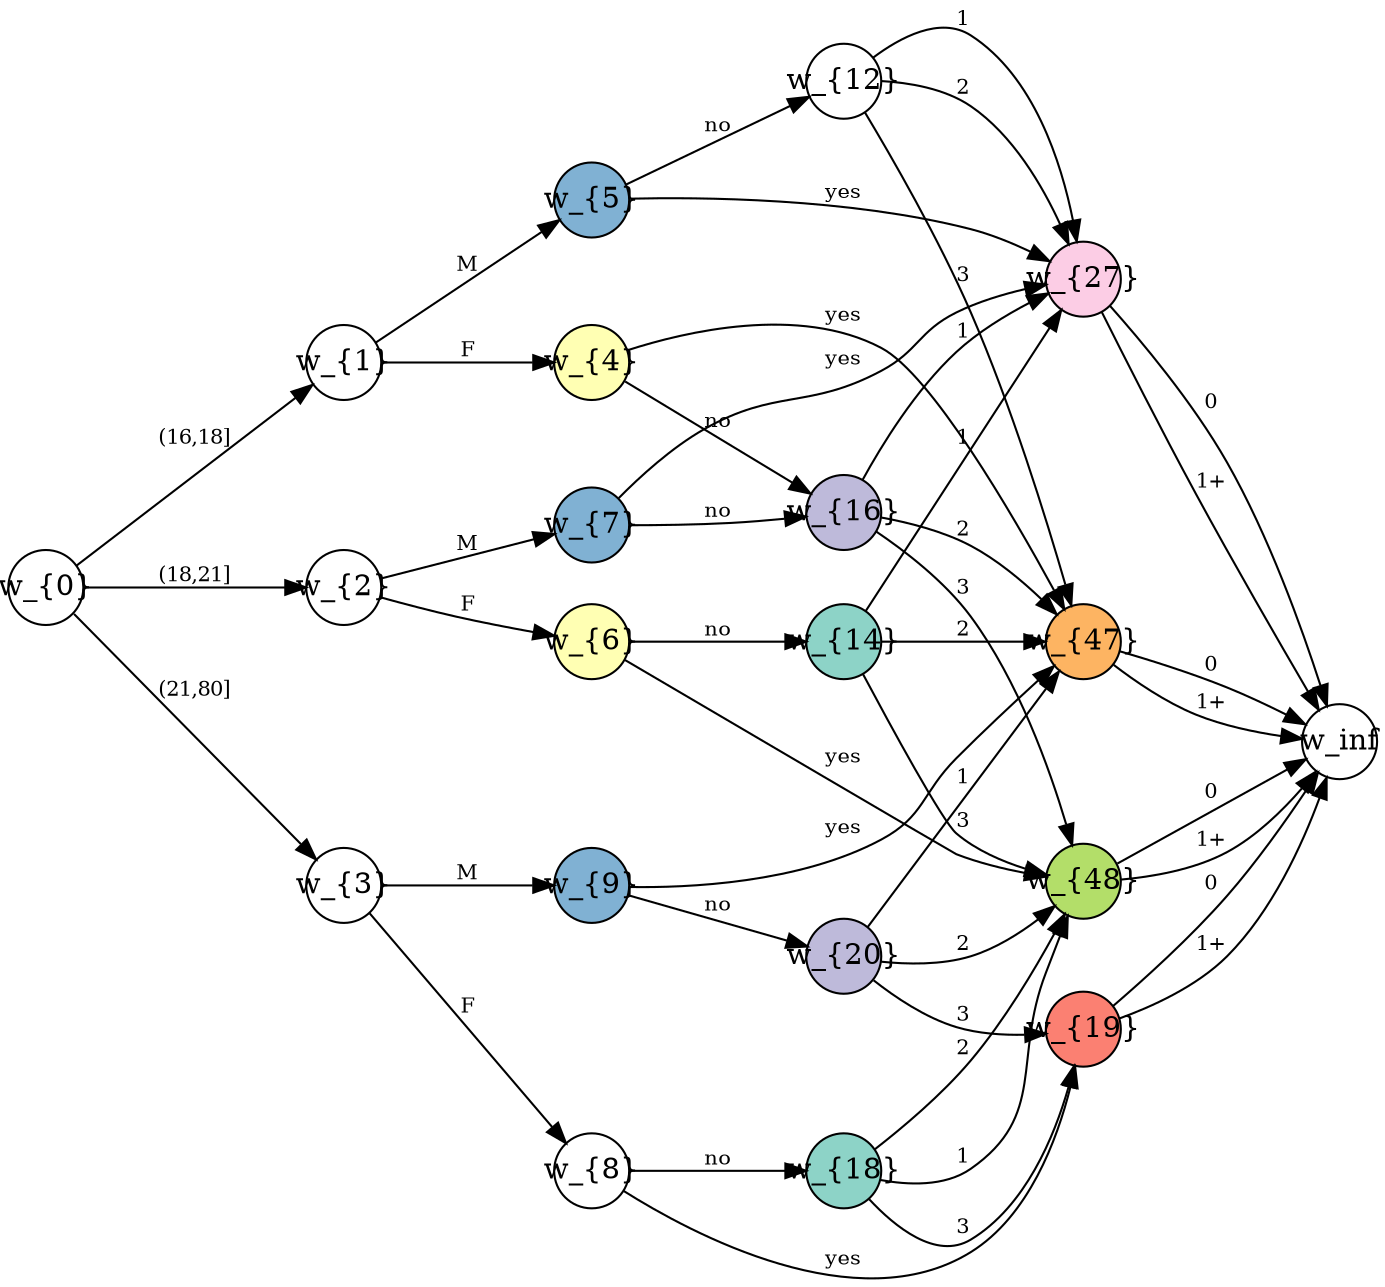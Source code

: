 digraph G {
rankdir=LR;
ranksep=1;
size=11.7;
"w_{0}" -> "w_{1}"  [color=black, fontsize="10.0", label="(16,18]", labelfontcolor="#009933"];
"w_{0}" -> "w_{2}"  [color=black, fontsize="10.0", label="(18,21]", labelfontcolor="#009933"];
"w_{0}" -> "w_{3}"  [color=black, fontsize="10.0", label="(21,80]", labelfontcolor="#009933"];
"w_{1}" -> "w_{4}"  [color=black, fontsize="10.0", label=F, labelfontcolor="#009933"];
"w_{1}" -> "w_{5}"  [color=black, fontsize="10.0", label=M, labelfontcolor="#009933"];
"w_{2}" -> "w_{6}"  [color=black, fontsize="10.0", label=F, labelfontcolor="#009933"];
"w_{2}" -> "w_{7}"  [color=black, fontsize="10.0", label=M, labelfontcolor="#009933"];
"w_{3}" -> "w_{8}"  [color=black, fontsize="10.0", label=F, labelfontcolor="#009933"];
"w_{3}" -> "w_{9}"  [color=black, fontsize="10.0", label=M, labelfontcolor="#009933"];
"w_{4}" -> "w_{16}"  [color=black, fontsize="10.0", label=no, labelfontcolor="#009933"];
"w_{4}" -> "w_{47}"  [color=black, fontsize="10.0", label=yes, labelfontcolor="#009933"];
"w_{5}" -> "w_{12}"  [color=black, fontsize="10.0", label=no, labelfontcolor="#009933"];
"w_{5}" -> "w_{27}"  [color=black, fontsize="10.0", label=yes, labelfontcolor="#009933"];
"w_{6}" -> "w_{14}"  [color=black, fontsize="10.0", label=no, labelfontcolor="#009933"];
"w_{6}" -> "w_{48}"  [color=black, fontsize="10.0", label=yes, labelfontcolor="#009933"];
"w_{7}" -> "w_{16}"  [color=black, fontsize="10.0", label=no, labelfontcolor="#009933"];
"w_{7}" -> "w_{27}"  [color=black, fontsize="10.0", label=yes, labelfontcolor="#009933"];
"w_{8}" -> "w_{18}"  [color=black, fontsize="10.0", label=no, labelfontcolor="#009933"];
"w_{8}" -> "w_{19}"  [color=black, fontsize="10.0", label=yes, labelfontcolor="#009933"];
"w_{9}" -> "w_{20}"  [color=black, fontsize="10.0", label=no, labelfontcolor="#009933"];
"w_{9}" -> "w_{47}"  [color=black, fontsize="10.0", label=yes, labelfontcolor="#009933"];
"w_{12}" -> "w_{27}"  [color=black, fontsize="10.0", label=1, labelfontcolor="#009933"];
"w_{12}" -> "w_{27}"  [color=black, fontsize="10.0", label=2, labelfontcolor="#009933"];
"w_{12}" -> "w_{47}"  [color=black, fontsize="10.0", label=3, labelfontcolor="#009933"];
"w_{14}" -> "w_{27}"  [color=black, fontsize="10.0", label=1, labelfontcolor="#009933"];
"w_{14}" -> "w_{47}"  [color=black, fontsize="10.0", label=2, labelfontcolor="#009933"];
"w_{14}" -> "w_{48}"  [color=black, fontsize="10.0", label=3, labelfontcolor="#009933"];
"w_{16}" -> "w_{27}"  [color=black, fontsize="10.0", label=1, labelfontcolor="#009933"];
"w_{16}" -> "w_{47}"  [color=black, fontsize="10.0", label=2, labelfontcolor="#009933"];
"w_{16}" -> "w_{48}"  [color=black, fontsize="10.0", label=3, labelfontcolor="#009933"];
"w_{18}" -> "w_{48}"  [color=black, fontsize="10.0", label=1, labelfontcolor="#009933"];
"w_{18}" -> "w_{48}"  [color=black, fontsize="10.0", label=2, labelfontcolor="#009933"];
"w_{18}" -> "w_{19}"  [color=black, fontsize="10.0", label=3, labelfontcolor="#009933"];
"w_{20}" -> "w_{47}"  [color=black, fontsize="10.0", label=1, labelfontcolor="#009933"];
"w_{20}" -> "w_{48}"  [color=black, fontsize="10.0", label=2, labelfontcolor="#009933"];
"w_{20}" -> "w_{19}"  [color=black, fontsize="10.0", label=3, labelfontcolor="#009933"];
"w_{19}" -> w_inf  [color=black, fontsize="10.0", label=0, labelfontcolor="#009933"];
"w_{19}" -> w_inf  [color=black, fontsize="10.0", label="1+", labelfontcolor="#009933"];
"w_{27}" -> w_inf  [color=black, fontsize="10.0", label=0, labelfontcolor="#009933"];
"w_{27}" -> w_inf  [color=black, fontsize="10.0", label="1+", labelfontcolor="#009933"];
"w_{47}" -> w_inf  [color=black, fontsize="10.0", label=0, labelfontcolor="#009933"];
"w_{47}" -> w_inf  [color=black, fontsize="10.0", label="1+", labelfontcolor="#009933"];
"w_{48}" -> w_inf  [color=black, fontsize="10.0", label=0, labelfontcolor="#009933"];
"w_{48}" -> w_inf  [color=black, fontsize="10.0", label="1+", labelfontcolor="#009933"];
"w_{0}" [fillcolor=white, fixedsize=True, label="w_{0}", shape=circle, style=filled, width=0.5];
"w_{1}" [fillcolor=white, fixedsize=True, label="w_{1}", shape=circle, style=filled, width=0.5];
"w_{2}" [fillcolor=white, fixedsize=True, label="w_{2}", shape=circle, style=filled, width=0.5];
"w_{3}" [fillcolor=white, fixedsize=True, label="w_{3}", shape=circle, style=filled, width=0.5];
"w_{4}" [fillcolor="#ffffb3", fixedsize=True, label="w_{4}", shape=circle, style=filled, width=0.5];
"w_{5}" [fillcolor="#80b1d3", fixedsize=True, label="w_{5}", shape=circle, style=filled, width=0.5];
"w_{6}" [fillcolor="#ffffb3", fixedsize=True, label="w_{6}", shape=circle, style=filled, width=0.5];
"w_{7}" [fillcolor="#80b1d3", fixedsize=True, label="w_{7}", shape=circle, style=filled, width=0.5];
"w_{8}" [fillcolor=white, fixedsize=True, label="w_{8}", shape=circle, style=filled, width=0.5];
"w_{9}" [fillcolor="#80b1d3", fixedsize=True, label="w_{9}", shape=circle, style=filled, width=0.5];
"w_{12}" [fillcolor=white, fixedsize=True, label="w_{12}", shape=circle, style=filled, width=0.5];
"w_{14}" [fillcolor="#8dd3c7", fixedsize=True, label="w_{14}", shape=circle, style=filled, width=0.5];
"w_{16}" [fillcolor="#bebada", fixedsize=True, label="w_{16}", shape=circle, style=filled, width=0.5];
"w_{18}" [fillcolor="#8dd3c7", fixedsize=True, label="w_{18}", shape=circle, style=filled, width=0.5];
"w_{19}" [fillcolor="#fb8072", fixedsize=True, label="w_{19}", shape=circle, style=filled, width=0.5];
"w_{20}" [fillcolor="#bebada", fixedsize=True, label="w_{20}", shape=circle, style=filled, width=0.5];
"w_{27}" [fillcolor="#fccde5", fixedsize=True, label="w_{27}", shape=circle, style=filled, width=0.5];
"w_{47}" [fillcolor="#fdb462", fixedsize=True, label="w_{47}", shape=circle, style=filled, width=0.5];
"w_{48}" [fillcolor="#b3de69", fixedsize=True, label="w_{48}", shape=circle, style=filled, width=0.5];
w_inf [fillcolor=white, fixedsize=True, label=w_inf, shape=circle, style=filled, width=0.5];
}
